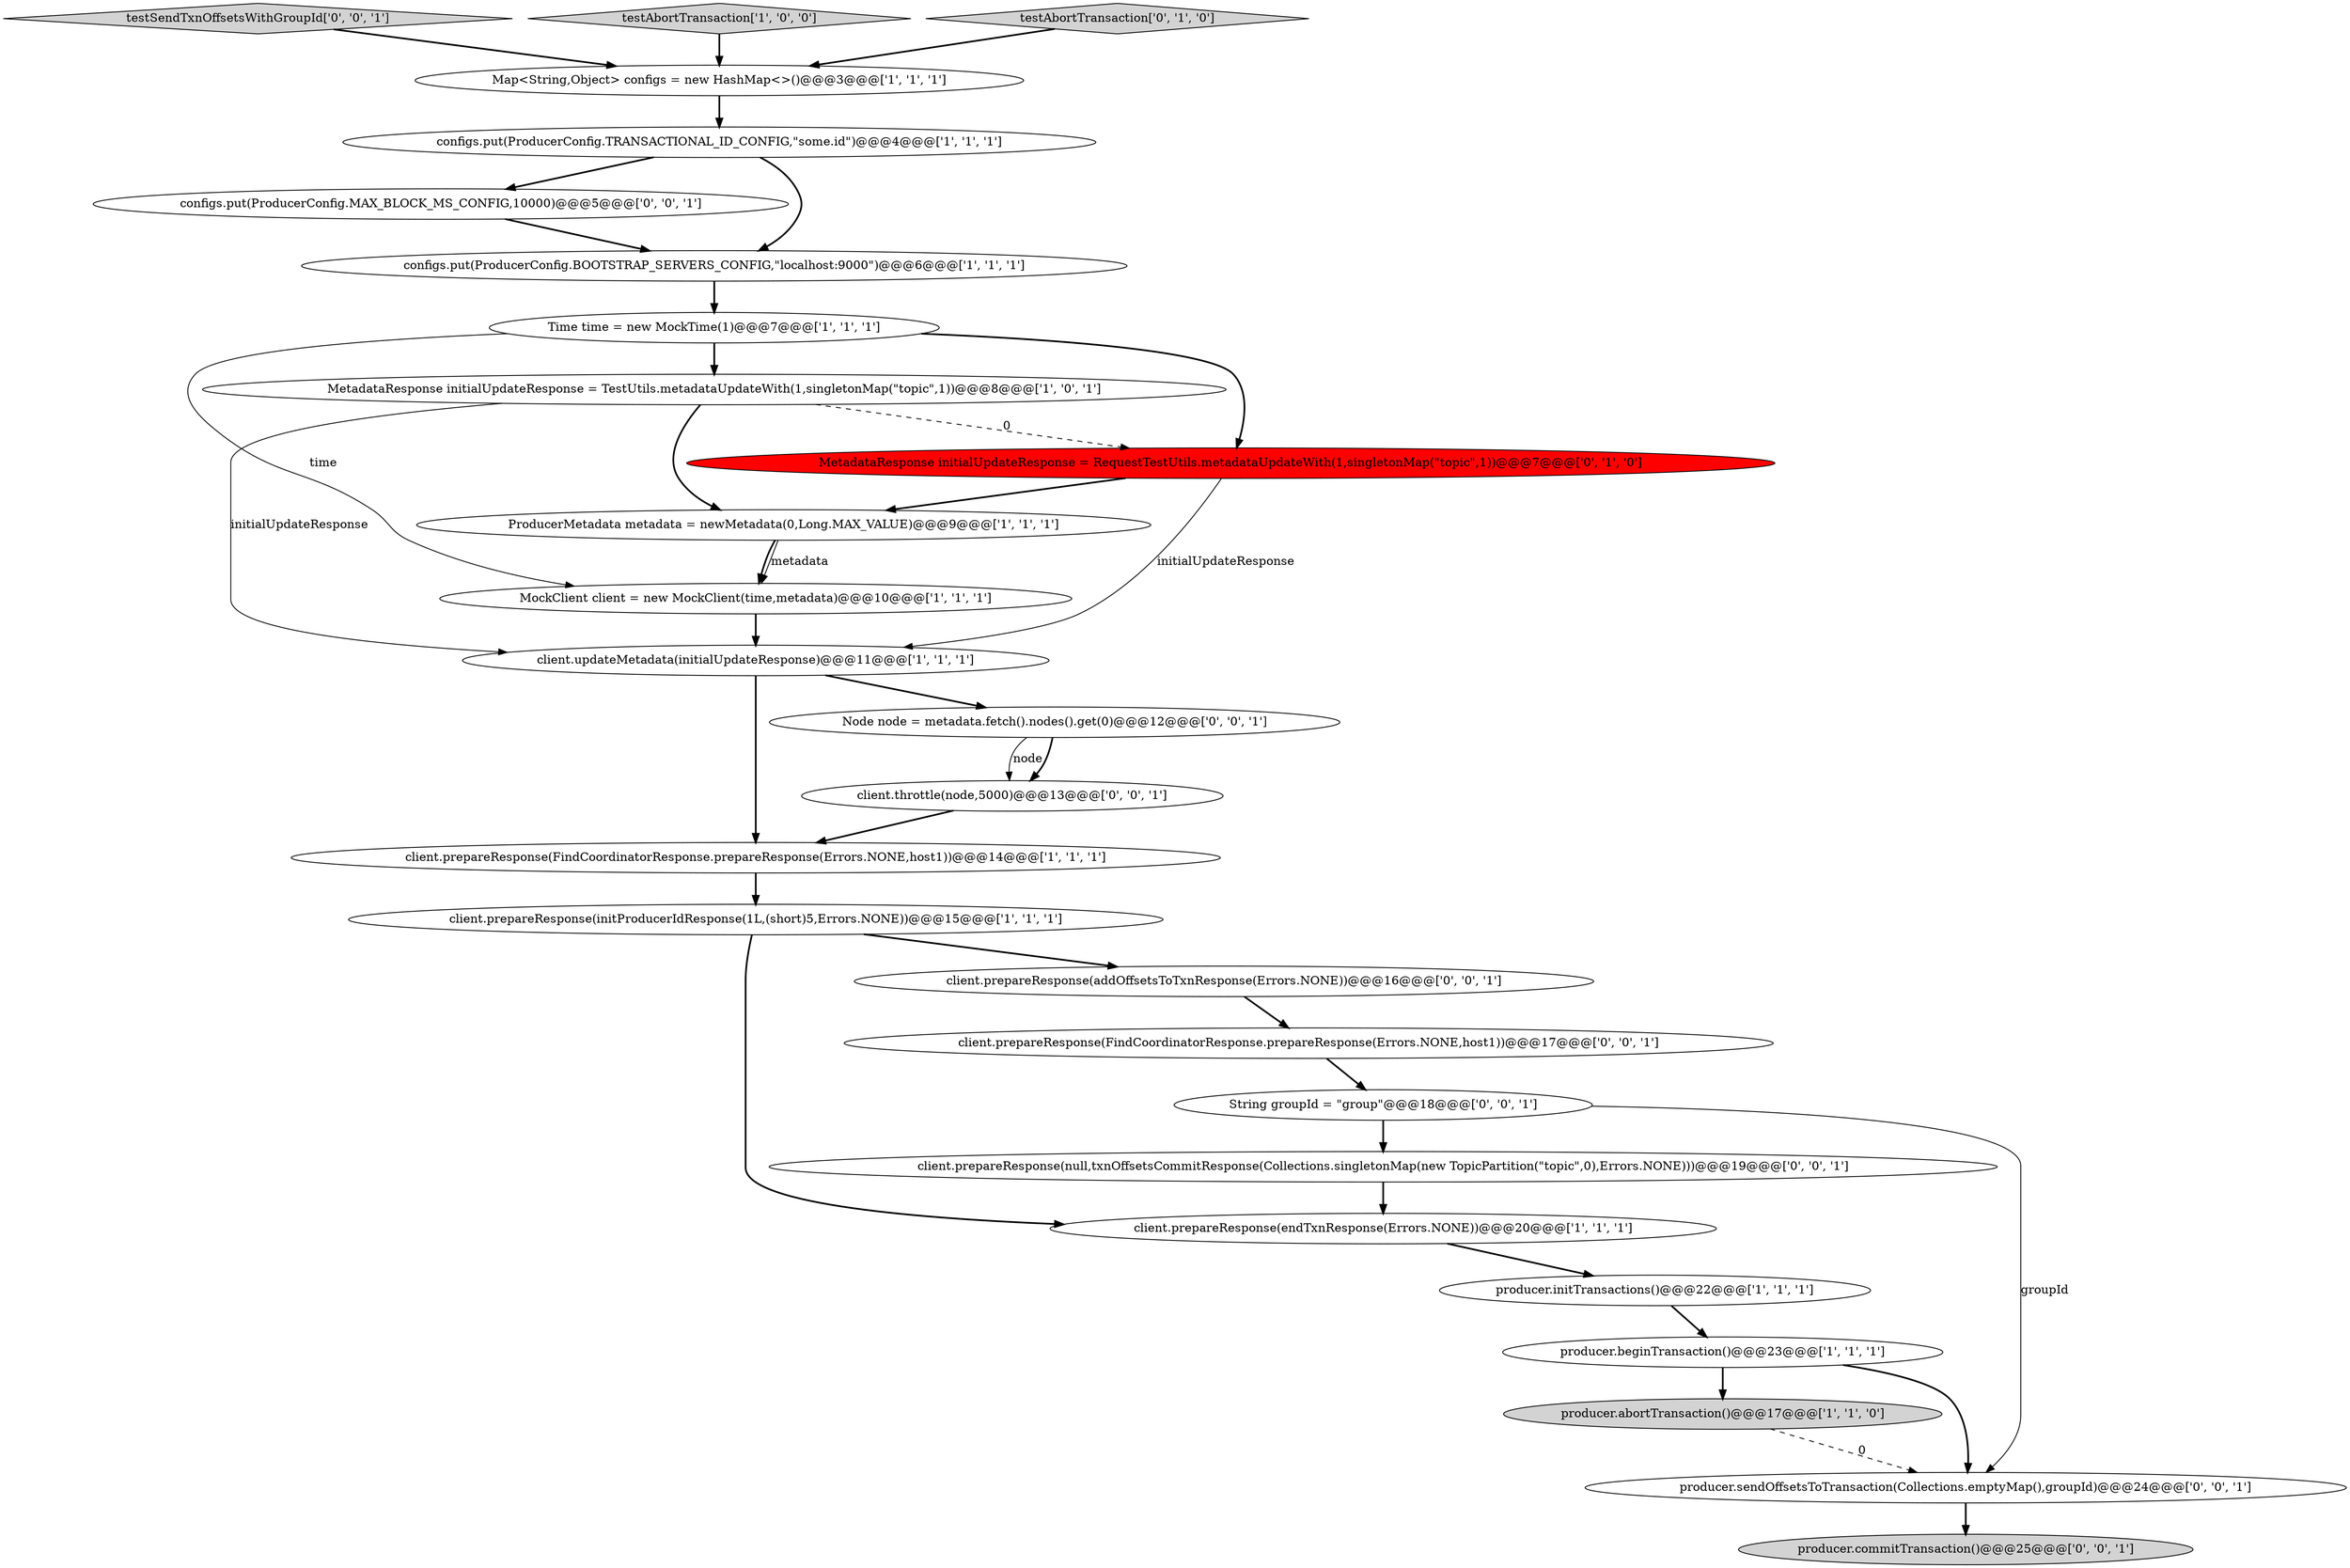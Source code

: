 digraph {
15 [style = filled, label = "MetadataResponse initialUpdateResponse = RequestTestUtils.metadataUpdateWith(1,singletonMap(\"topic\",1))@@@7@@@['0', '1', '0']", fillcolor = red, shape = ellipse image = "AAA1AAABBB2BBB"];
11 [style = filled, label = "ProducerMetadata metadata = newMetadata(0,Long.MAX_VALUE)@@@9@@@['1', '1', '1']", fillcolor = white, shape = ellipse image = "AAA0AAABBB1BBB"];
25 [style = filled, label = "configs.put(ProducerConfig.MAX_BLOCK_MS_CONFIG,10000)@@@5@@@['0', '0', '1']", fillcolor = white, shape = ellipse image = "AAA0AAABBB3BBB"];
3 [style = filled, label = "client.prepareResponse(initProducerIdResponse(1L,(short)5,Errors.NONE))@@@15@@@['1', '1', '1']", fillcolor = white, shape = ellipse image = "AAA0AAABBB1BBB"];
0 [style = filled, label = "client.updateMetadata(initialUpdateResponse)@@@11@@@['1', '1', '1']", fillcolor = white, shape = ellipse image = "AAA0AAABBB1BBB"];
1 [style = filled, label = "producer.beginTransaction()@@@23@@@['1', '1', '1']", fillcolor = white, shape = ellipse image = "AAA0AAABBB1BBB"];
13 [style = filled, label = "producer.abortTransaction()@@@17@@@['1', '1', '0']", fillcolor = lightgray, shape = ellipse image = "AAA0AAABBB1BBB"];
4 [style = filled, label = "configs.put(ProducerConfig.BOOTSTRAP_SERVERS_CONFIG,\"localhost:9000\")@@@6@@@['1', '1', '1']", fillcolor = white, shape = ellipse image = "AAA0AAABBB1BBB"];
9 [style = filled, label = "MetadataResponse initialUpdateResponse = TestUtils.metadataUpdateWith(1,singletonMap(\"topic\",1))@@@8@@@['1', '0', '1']", fillcolor = white, shape = ellipse image = "AAA0AAABBB1BBB"];
5 [style = filled, label = "client.prepareResponse(FindCoordinatorResponse.prepareResponse(Errors.NONE,host1))@@@14@@@['1', '1', '1']", fillcolor = white, shape = ellipse image = "AAA0AAABBB1BBB"];
18 [style = filled, label = "producer.commitTransaction()@@@25@@@['0', '0', '1']", fillcolor = lightgray, shape = ellipse image = "AAA0AAABBB3BBB"];
7 [style = filled, label = "Map<String,Object> configs = new HashMap<>()@@@3@@@['1', '1', '1']", fillcolor = white, shape = ellipse image = "AAA0AAABBB1BBB"];
20 [style = filled, label = "client.prepareResponse(addOffsetsToTxnResponse(Errors.NONE))@@@16@@@['0', '0', '1']", fillcolor = white, shape = ellipse image = "AAA0AAABBB3BBB"];
10 [style = filled, label = "MockClient client = new MockClient(time,metadata)@@@10@@@['1', '1', '1']", fillcolor = white, shape = ellipse image = "AAA0AAABBB1BBB"];
24 [style = filled, label = "client.prepareResponse(null,txnOffsetsCommitResponse(Collections.singletonMap(new TopicPartition(\"topic\",0),Errors.NONE)))@@@19@@@['0', '0', '1']", fillcolor = white, shape = ellipse image = "AAA0AAABBB3BBB"];
8 [style = filled, label = "configs.put(ProducerConfig.TRANSACTIONAL_ID_CONFIG,\"some.id\")@@@4@@@['1', '1', '1']", fillcolor = white, shape = ellipse image = "AAA0AAABBB1BBB"];
17 [style = filled, label = "String groupId = \"group\"@@@18@@@['0', '0', '1']", fillcolor = white, shape = ellipse image = "AAA0AAABBB3BBB"];
23 [style = filled, label = "testSendTxnOffsetsWithGroupId['0', '0', '1']", fillcolor = lightgray, shape = diamond image = "AAA0AAABBB3BBB"];
12 [style = filled, label = "producer.initTransactions()@@@22@@@['1', '1', '1']", fillcolor = white, shape = ellipse image = "AAA0AAABBB1BBB"];
22 [style = filled, label = "client.prepareResponse(FindCoordinatorResponse.prepareResponse(Errors.NONE,host1))@@@17@@@['0', '0', '1']", fillcolor = white, shape = ellipse image = "AAA0AAABBB3BBB"];
14 [style = filled, label = "testAbortTransaction['1', '0', '0']", fillcolor = lightgray, shape = diamond image = "AAA0AAABBB1BBB"];
19 [style = filled, label = "client.throttle(node,5000)@@@13@@@['0', '0', '1']", fillcolor = white, shape = ellipse image = "AAA0AAABBB3BBB"];
6 [style = filled, label = "client.prepareResponse(endTxnResponse(Errors.NONE))@@@20@@@['1', '1', '1']", fillcolor = white, shape = ellipse image = "AAA0AAABBB1BBB"];
16 [style = filled, label = "testAbortTransaction['0', '1', '0']", fillcolor = lightgray, shape = diamond image = "AAA0AAABBB2BBB"];
2 [style = filled, label = "Time time = new MockTime(1)@@@7@@@['1', '1', '1']", fillcolor = white, shape = ellipse image = "AAA0AAABBB1BBB"];
26 [style = filled, label = "Node node = metadata.fetch().nodes().get(0)@@@12@@@['0', '0', '1']", fillcolor = white, shape = ellipse image = "AAA0AAABBB3BBB"];
21 [style = filled, label = "producer.sendOffsetsToTransaction(Collections.emptyMap(),groupId)@@@24@@@['0', '0', '1']", fillcolor = white, shape = ellipse image = "AAA0AAABBB3BBB"];
5->3 [style = bold, label=""];
0->26 [style = bold, label=""];
9->11 [style = bold, label=""];
26->19 [style = solid, label="node"];
17->21 [style = solid, label="groupId"];
16->7 [style = bold, label=""];
25->4 [style = bold, label=""];
3->6 [style = bold, label=""];
2->10 [style = solid, label="time"];
4->2 [style = bold, label=""];
2->9 [style = bold, label=""];
26->19 [style = bold, label=""];
7->8 [style = bold, label=""];
12->1 [style = bold, label=""];
1->13 [style = bold, label=""];
21->18 [style = bold, label=""];
14->7 [style = bold, label=""];
20->22 [style = bold, label=""];
9->0 [style = solid, label="initialUpdateResponse"];
19->5 [style = bold, label=""];
3->20 [style = bold, label=""];
17->24 [style = bold, label=""];
13->21 [style = dashed, label="0"];
15->11 [style = bold, label=""];
9->15 [style = dashed, label="0"];
11->10 [style = bold, label=""];
1->21 [style = bold, label=""];
10->0 [style = bold, label=""];
2->15 [style = bold, label=""];
22->17 [style = bold, label=""];
23->7 [style = bold, label=""];
8->4 [style = bold, label=""];
24->6 [style = bold, label=""];
8->25 [style = bold, label=""];
11->10 [style = solid, label="metadata"];
0->5 [style = bold, label=""];
15->0 [style = solid, label="initialUpdateResponse"];
6->12 [style = bold, label=""];
}
